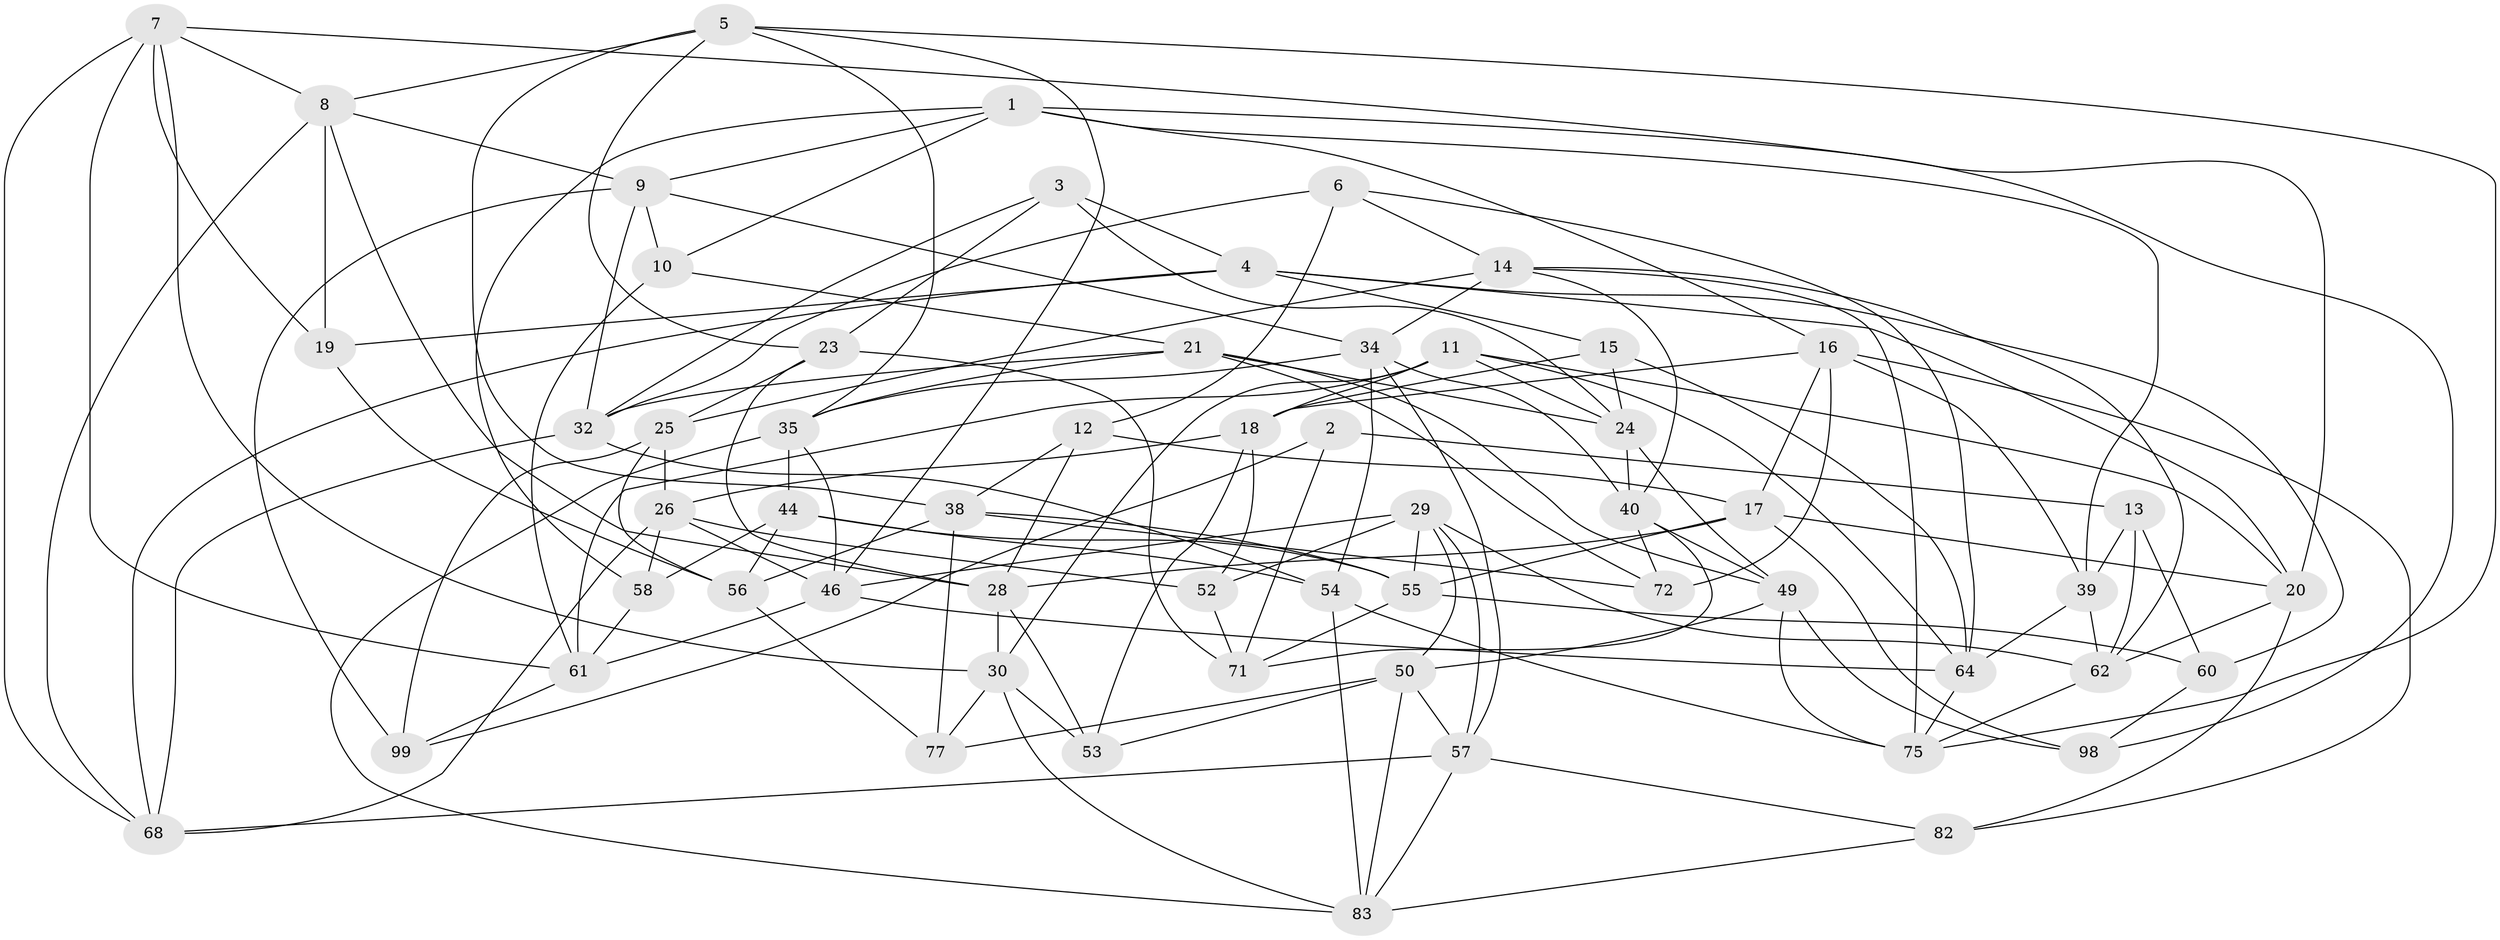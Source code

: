 // original degree distribution, {4: 1.0}
// Generated by graph-tools (version 1.1) at 2025/39/02/21/25 10:39:01]
// undirected, 58 vertices, 153 edges
graph export_dot {
graph [start="1"]
  node [color=gray90,style=filled];
  1 [super="+43"];
  2;
  3;
  4 [super="+22"];
  5 [super="+51"];
  6;
  7 [super="+36"];
  8 [super="+48"];
  9 [super="+27"];
  10;
  11 [super="+59"];
  12;
  13 [super="+85"];
  14 [super="+42"];
  15;
  16 [super="+69"];
  17 [super="+63"];
  18 [super="+66"];
  19;
  20 [super="+89"];
  21 [super="+65"];
  23 [super="+81"];
  24 [super="+31"];
  25 [super="+73"];
  26 [super="+33"];
  28 [super="+47"];
  29 [super="+41"];
  30 [super="+80"];
  32 [super="+37"];
  34 [super="+92"];
  35 [super="+79"];
  38 [super="+45"];
  39 [super="+70"];
  40 [super="+84"];
  44 [super="+90"];
  46 [super="+95"];
  49 [super="+74"];
  50 [super="+87"];
  52;
  53;
  54 [super="+67"];
  55 [super="+93"];
  56 [super="+97"];
  57 [super="+76"];
  58;
  60;
  61 [super="+88"];
  62 [super="+94"];
  64 [super="+78"];
  68 [super="+86"];
  71 [super="+100"];
  72;
  75 [super="+91"];
  77;
  82;
  83 [super="+96"];
  98;
  99;
  1 -- 58;
  1 -- 39;
  1 -- 10;
  1 -- 98;
  1 -- 16;
  1 -- 9;
  2 -- 13 [weight=2];
  2 -- 99;
  2 -- 71;
  3 -- 32;
  3 -- 23;
  3 -- 4;
  3 -- 24;
  4 -- 15;
  4 -- 68;
  4 -- 19;
  4 -- 60;
  4 -- 20;
  5 -- 38;
  5 -- 75;
  5 -- 8;
  5 -- 35;
  5 -- 23;
  5 -- 46;
  6 -- 14;
  6 -- 12;
  6 -- 64;
  6 -- 32;
  7 -- 61;
  7 -- 68;
  7 -- 8;
  7 -- 19;
  7 -- 30;
  7 -- 20;
  8 -- 28;
  8 -- 19;
  8 -- 68;
  8 -- 9;
  9 -- 99;
  9 -- 34;
  9 -- 10;
  9 -- 32;
  10 -- 61;
  10 -- 21;
  11 -- 61;
  11 -- 18;
  11 -- 24;
  11 -- 64;
  11 -- 30;
  11 -- 20;
  12 -- 38;
  12 -- 17;
  12 -- 28;
  13 -- 60;
  13 -- 39 [weight=2];
  13 -- 62;
  14 -- 25;
  14 -- 75;
  14 -- 40;
  14 -- 34;
  14 -- 62;
  15 -- 18;
  15 -- 64;
  15 -- 24;
  16 -- 82;
  16 -- 17;
  16 -- 72;
  16 -- 39;
  16 -- 18;
  17 -- 98;
  17 -- 55;
  17 -- 20;
  17 -- 28;
  18 -- 52;
  18 -- 26;
  18 -- 53;
  19 -- 56;
  20 -- 82;
  20 -- 62;
  21 -- 24;
  21 -- 72;
  21 -- 32;
  21 -- 49;
  21 -- 35;
  23 -- 71 [weight=2];
  23 -- 28;
  23 -- 25;
  24 -- 49;
  24 -- 40;
  25 -- 56 [weight=2];
  25 -- 26;
  25 -- 99;
  26 -- 58;
  26 -- 68;
  26 -- 52;
  26 -- 46;
  28 -- 30;
  28 -- 53;
  29 -- 55;
  29 -- 50;
  29 -- 52;
  29 -- 46;
  29 -- 57;
  29 -- 62;
  30 -- 83;
  30 -- 77;
  30 -- 53;
  32 -- 54;
  32 -- 68;
  34 -- 40;
  34 -- 57;
  34 -- 54;
  34 -- 35;
  35 -- 46;
  35 -- 44;
  35 -- 83;
  38 -- 77;
  38 -- 72;
  38 -- 55;
  38 -- 56;
  39 -- 64;
  39 -- 62;
  40 -- 72;
  40 -- 71;
  40 -- 49;
  44 -- 56;
  44 -- 58;
  44 -- 55;
  44 -- 54 [weight=2];
  46 -- 64;
  46 -- 61;
  49 -- 50;
  49 -- 98;
  49 -- 75;
  50 -- 83;
  50 -- 77;
  50 -- 57;
  50 -- 53;
  52 -- 71;
  54 -- 83;
  54 -- 75;
  55 -- 71;
  55 -- 60;
  56 -- 77;
  57 -- 82;
  57 -- 68;
  57 -- 83;
  58 -- 61;
  60 -- 98;
  61 -- 99;
  62 -- 75;
  64 -- 75;
  82 -- 83;
}
